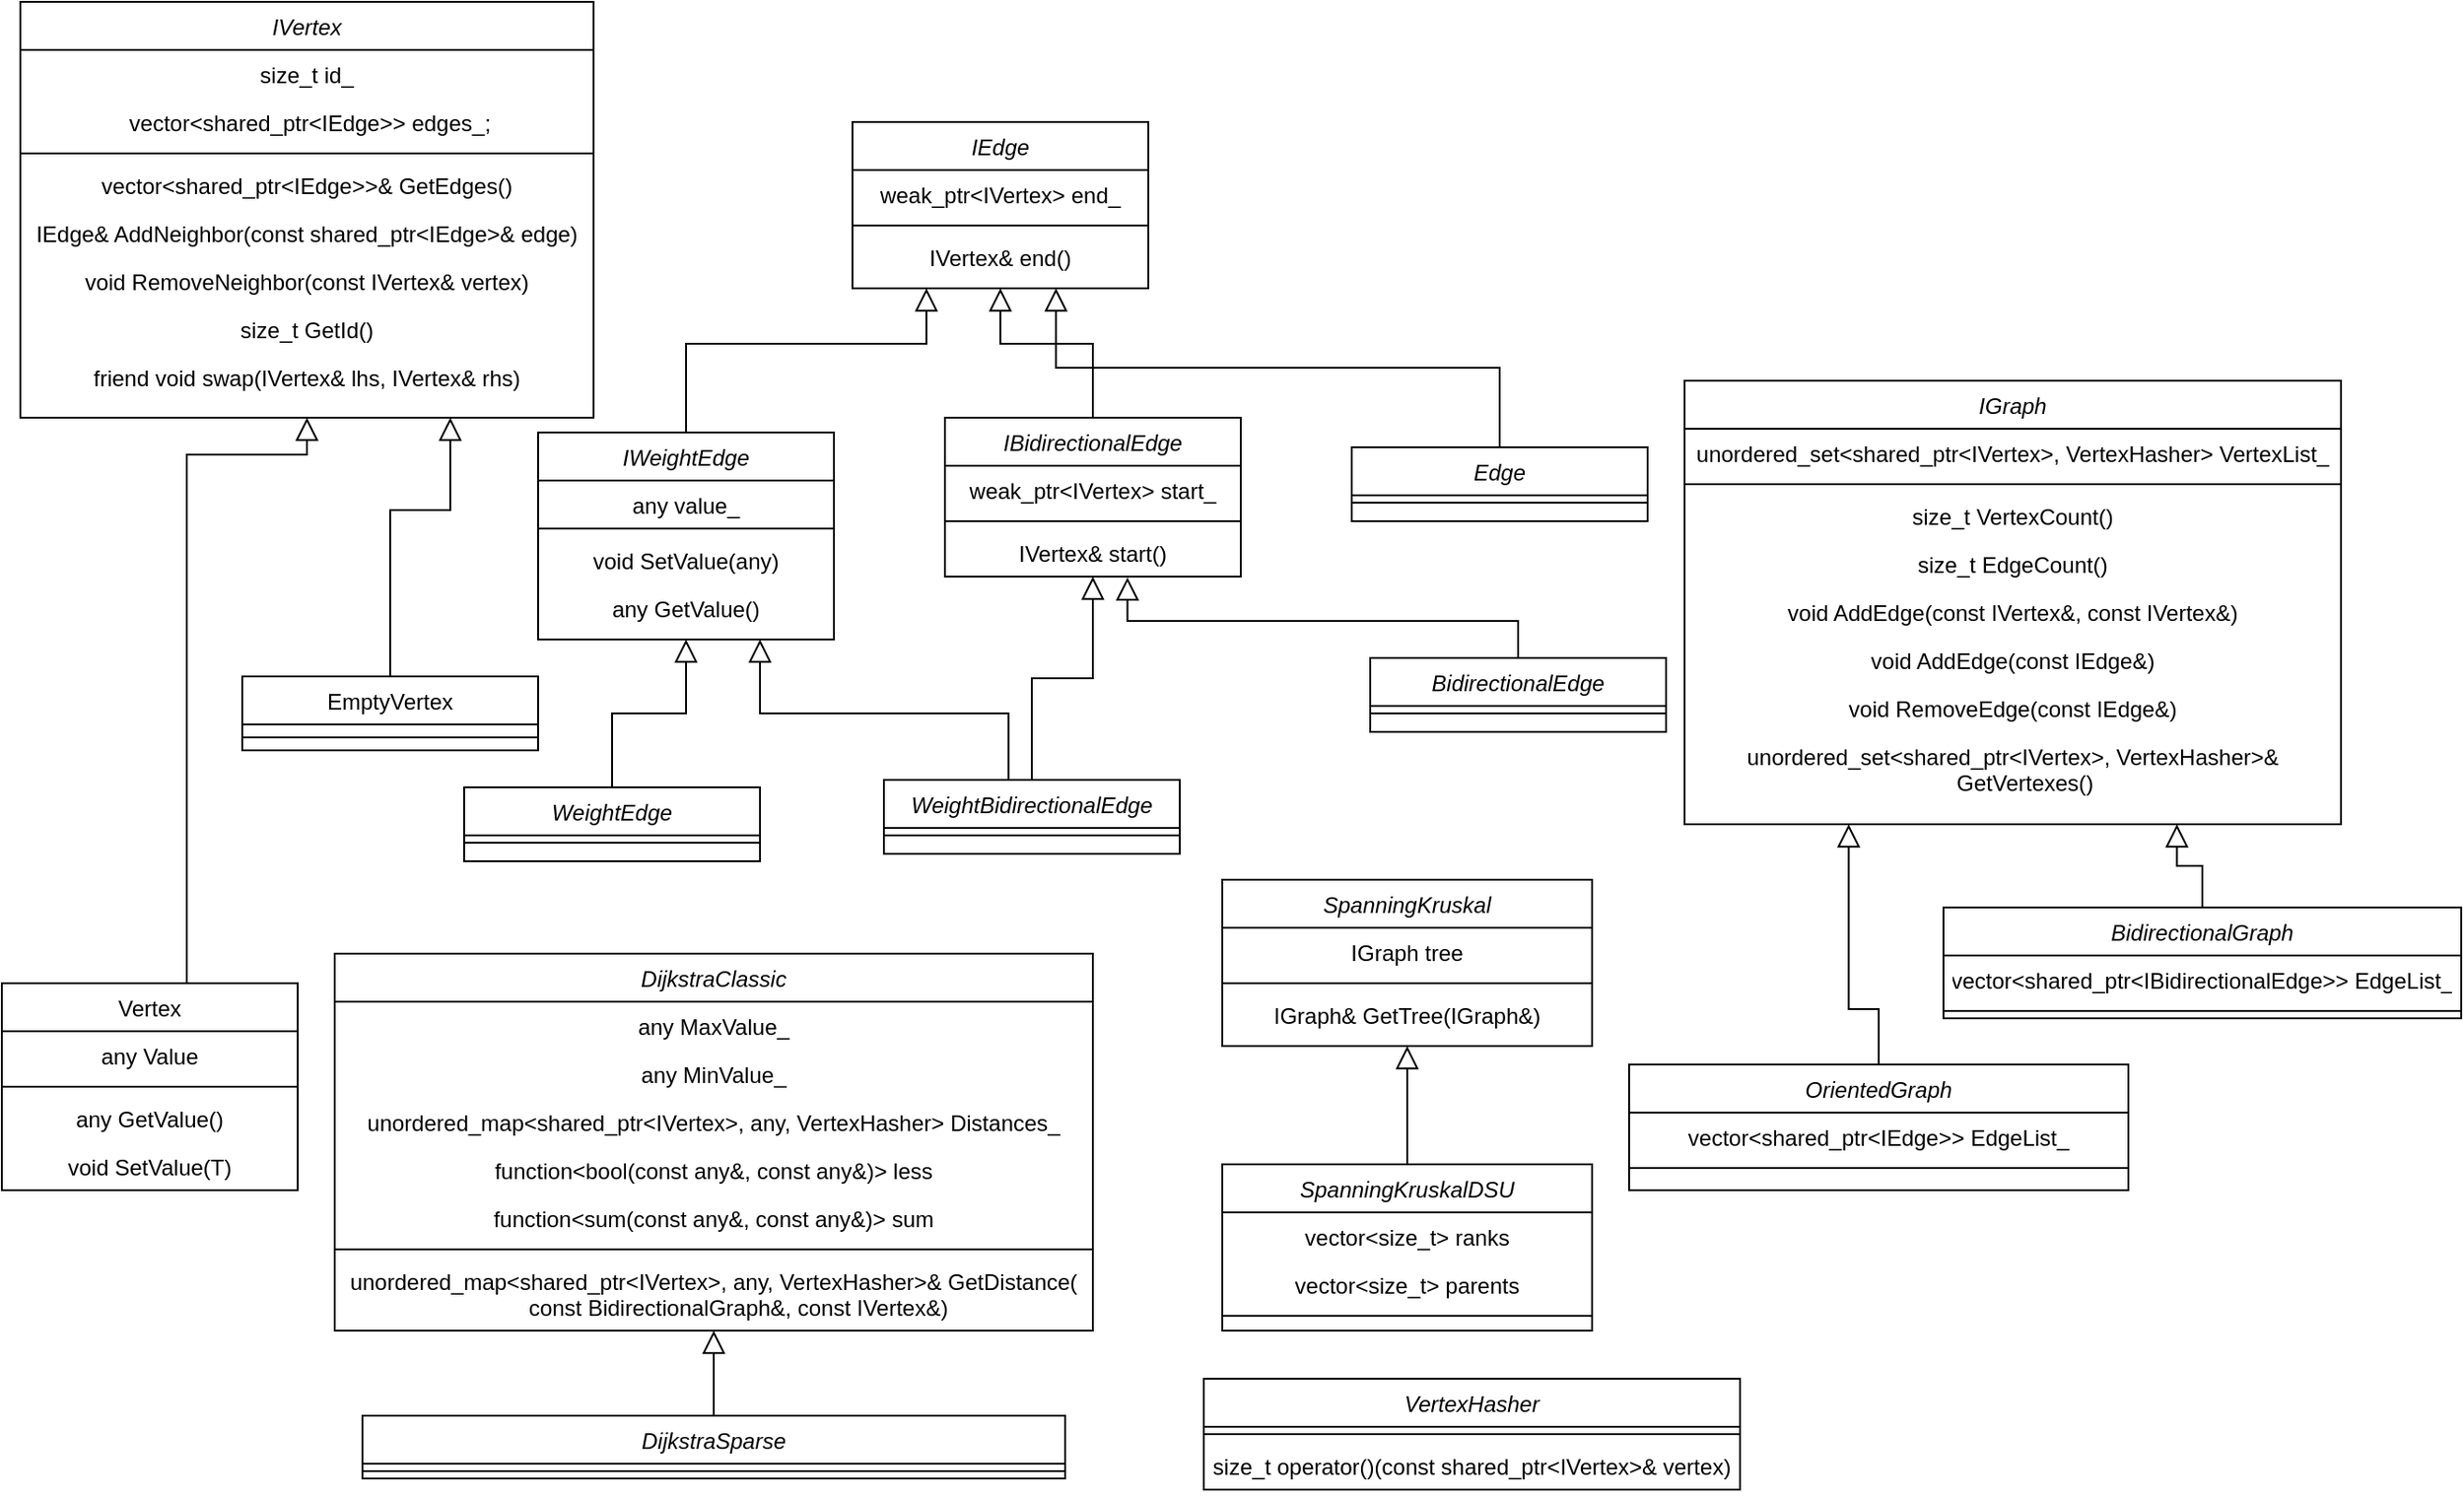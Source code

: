 <mxfile version="21.1.4" type="device" pages="2">
  <diagram id="C5RBs43oDa-KdzZeNtuy" name="ClassDiagram">
    <mxGraphModel dx="1670" dy="962" grid="1" gridSize="10" guides="1" tooltips="1" connect="1" arrows="1" fold="1" page="1" pageScale="1" pageWidth="1654" pageHeight="1169" math="0" shadow="0">
      <root>
        <mxCell id="WIyWlLk6GJQsqaUBKTNV-0" />
        <mxCell id="WIyWlLk6GJQsqaUBKTNV-1" parent="WIyWlLk6GJQsqaUBKTNV-0" />
        <mxCell id="zkfFHV4jXpPFQw0GAbJ--0" value="IVertex" style="swimlane;fontStyle=2;align=center;verticalAlign=top;childLayout=stackLayout;horizontal=1;startSize=26;horizontalStack=0;resizeParent=1;resizeLast=0;collapsible=1;marginBottom=0;rounded=0;shadow=0;strokeWidth=1;" parent="WIyWlLk6GJQsqaUBKTNV-1" vertex="1">
          <mxGeometry x="200" y="15" width="310" height="225" as="geometry">
            <mxRectangle x="230" y="140" width="160" height="26" as="alternateBounds" />
          </mxGeometry>
        </mxCell>
        <mxCell id="RTz35jMpL1Sgpst_wqUK-0" value="size_t id_" style="text;align=center;verticalAlign=top;spacingLeft=4;spacingRight=4;overflow=hidden;rotatable=0;points=[[0,0.5],[1,0.5]];portConstraint=eastwest;" parent="zkfFHV4jXpPFQw0GAbJ--0" vertex="1">
          <mxGeometry y="26" width="310" height="26" as="geometry" />
        </mxCell>
        <mxCell id="RTz35jMpL1Sgpst_wqUK-1" value=" vector&lt;shared_ptr&lt;IEdge&gt;&gt; edges_;" style="text;align=center;verticalAlign=top;spacingLeft=4;spacingRight=4;overflow=hidden;rotatable=0;points=[[0,0.5],[1,0.5]];portConstraint=eastwest;" parent="zkfFHV4jXpPFQw0GAbJ--0" vertex="1">
          <mxGeometry y="52" width="310" height="26" as="geometry" />
        </mxCell>
        <mxCell id="zkfFHV4jXpPFQw0GAbJ--4" value="" style="line;html=1;strokeWidth=1;align=center;verticalAlign=middle;spacingTop=-1;spacingLeft=3;spacingRight=3;rotatable=0;labelPosition=right;points=[];portConstraint=eastwest;" parent="zkfFHV4jXpPFQw0GAbJ--0" vertex="1">
          <mxGeometry y="78" width="310" height="8" as="geometry" />
        </mxCell>
        <mxCell id="RTz35jMpL1Sgpst_wqUK-2" value="vector&lt;shared_ptr&lt;IEdge&gt;&gt;&amp; GetEdges()" style="text;align=center;verticalAlign=top;spacingLeft=4;spacingRight=4;overflow=hidden;rotatable=0;points=[[0,0.5],[1,0.5]];portConstraint=eastwest;" parent="zkfFHV4jXpPFQw0GAbJ--0" vertex="1">
          <mxGeometry y="86" width="310" height="26" as="geometry" />
        </mxCell>
        <mxCell id="RTz35jMpL1Sgpst_wqUK-3" value="IEdge&amp; AddNeighbor(const shared_ptr&lt;IEdge&gt;&amp; edge)" style="text;align=center;verticalAlign=top;spacingLeft=4;spacingRight=4;overflow=hidden;rotatable=0;points=[[0,0.5],[1,0.5]];portConstraint=eastwest;" parent="zkfFHV4jXpPFQw0GAbJ--0" vertex="1">
          <mxGeometry y="112" width="310" height="26" as="geometry" />
        </mxCell>
        <mxCell id="RTz35jMpL1Sgpst_wqUK-4" value="void RemoveNeighbor(const IVertex&amp; vertex)" style="text;align=center;verticalAlign=top;spacingLeft=4;spacingRight=4;overflow=hidden;rotatable=0;points=[[0,0.5],[1,0.5]];portConstraint=eastwest;" parent="zkfFHV4jXpPFQw0GAbJ--0" vertex="1">
          <mxGeometry y="138" width="310" height="26" as="geometry" />
        </mxCell>
        <mxCell id="RTz35jMpL1Sgpst_wqUK-5" value="size_t GetId()" style="text;align=center;verticalAlign=top;spacingLeft=4;spacingRight=4;overflow=hidden;rotatable=0;points=[[0,0.5],[1,0.5]];portConstraint=eastwest;" parent="zkfFHV4jXpPFQw0GAbJ--0" vertex="1">
          <mxGeometry y="164" width="310" height="26" as="geometry" />
        </mxCell>
        <mxCell id="RTz35jMpL1Sgpst_wqUK-6" value="friend void swap(IVertex&amp; lhs, IVertex&amp; rhs)" style="text;align=center;verticalAlign=top;spacingLeft=4;spacingRight=4;overflow=hidden;rotatable=0;points=[[0,0.5],[1,0.5]];portConstraint=eastwest;" parent="zkfFHV4jXpPFQw0GAbJ--0" vertex="1">
          <mxGeometry y="190" width="310" height="26" as="geometry" />
        </mxCell>
        <mxCell id="zkfFHV4jXpPFQw0GAbJ--13" value="Vertex" style="swimlane;fontStyle=0;align=center;verticalAlign=top;childLayout=stackLayout;horizontal=1;startSize=26;horizontalStack=0;resizeParent=1;resizeLast=0;collapsible=1;marginBottom=0;rounded=0;shadow=0;strokeWidth=1;" parent="WIyWlLk6GJQsqaUBKTNV-1" vertex="1">
          <mxGeometry x="190" y="546" width="160" height="112" as="geometry">
            <mxRectangle x="340" y="380" width="170" height="26" as="alternateBounds" />
          </mxGeometry>
        </mxCell>
        <mxCell id="zkfFHV4jXpPFQw0GAbJ--14" value="any Value" style="text;align=center;verticalAlign=top;spacingLeft=4;spacingRight=4;overflow=hidden;rotatable=0;points=[[0,0.5],[1,0.5]];portConstraint=eastwest;" parent="zkfFHV4jXpPFQw0GAbJ--13" vertex="1">
          <mxGeometry y="26" width="160" height="26" as="geometry" />
        </mxCell>
        <mxCell id="zkfFHV4jXpPFQw0GAbJ--15" value="" style="line;html=1;strokeWidth=1;align=center;verticalAlign=middle;spacingTop=-1;spacingLeft=3;spacingRight=3;rotatable=0;labelPosition=right;points=[];portConstraint=eastwest;" parent="zkfFHV4jXpPFQw0GAbJ--13" vertex="1">
          <mxGeometry y="52" width="160" height="8" as="geometry" />
        </mxCell>
        <mxCell id="RTz35jMpL1Sgpst_wqUK-7" value="any GetValue()" style="text;align=center;verticalAlign=top;spacingLeft=4;spacingRight=4;overflow=hidden;rotatable=0;points=[[0,0.5],[1,0.5]];portConstraint=eastwest;" parent="zkfFHV4jXpPFQw0GAbJ--13" vertex="1">
          <mxGeometry y="60" width="160" height="26" as="geometry" />
        </mxCell>
        <mxCell id="y_NacROut6FULt6kZBXN-2" value="void SetValue(T)" style="text;align=center;verticalAlign=top;spacingLeft=4;spacingRight=4;overflow=hidden;rotatable=0;points=[[0,0.5],[1,0.5]];portConstraint=eastwest;" parent="zkfFHV4jXpPFQw0GAbJ--13" vertex="1">
          <mxGeometry y="86" width="160" height="26" as="geometry" />
        </mxCell>
        <mxCell id="zkfFHV4jXpPFQw0GAbJ--16" value="" style="endArrow=block;endSize=10;endFill=0;shadow=0;strokeWidth=1;rounded=0;edgeStyle=elbowEdgeStyle;elbow=vertical;align=center;entryX=0.5;entryY=1;entryDx=0;entryDy=0;" parent="WIyWlLk6GJQsqaUBKTNV-1" source="zkfFHV4jXpPFQw0GAbJ--13" target="zkfFHV4jXpPFQw0GAbJ--0" edge="1">
          <mxGeometry width="160" relative="1" as="geometry">
            <mxPoint x="30" y="293" as="sourcePoint" />
            <mxPoint x="250" y="250" as="targetPoint" />
            <Array as="points">
              <mxPoint x="290" y="260" />
            </Array>
          </mxGeometry>
        </mxCell>
        <mxCell id="y_NacROut6FULt6kZBXN-3" value="IEdge" style="swimlane;fontStyle=2;align=center;verticalAlign=top;childLayout=stackLayout;horizontal=1;startSize=26;horizontalStack=0;resizeParent=1;resizeLast=0;collapsible=1;marginBottom=0;rounded=0;shadow=0;strokeWidth=1;" parent="WIyWlLk6GJQsqaUBKTNV-1" vertex="1">
          <mxGeometry x="650" y="80" width="160" height="90" as="geometry">
            <mxRectangle x="230" y="140" width="160" height="26" as="alternateBounds" />
          </mxGeometry>
        </mxCell>
        <mxCell id="RTz35jMpL1Sgpst_wqUK-20" value="weak_ptr&lt;IVertex&gt; end_" style="text;align=center;verticalAlign=top;spacingLeft=4;spacingRight=4;overflow=hidden;rotatable=0;points=[[0,0.5],[1,0.5]];portConstraint=eastwest;" parent="y_NacROut6FULt6kZBXN-3" vertex="1">
          <mxGeometry y="26" width="160" height="26" as="geometry" />
        </mxCell>
        <mxCell id="y_NacROut6FULt6kZBXN-5" value="" style="line;html=1;strokeWidth=1;align=center;verticalAlign=middle;spacingTop=-1;spacingLeft=3;spacingRight=3;rotatable=0;labelPosition=right;points=[];portConstraint=eastwest;" parent="y_NacROut6FULt6kZBXN-3" vertex="1">
          <mxGeometry y="52" width="160" height="8" as="geometry" />
        </mxCell>
        <mxCell id="y_NacROut6FULt6kZBXN-7" value="IVertex&amp; end()" style="text;align=center;verticalAlign=top;spacingLeft=4;spacingRight=4;overflow=hidden;rotatable=0;points=[[0,0.5],[1,0.5]];portConstraint=eastwest;" parent="y_NacROut6FULt6kZBXN-3" vertex="1">
          <mxGeometry y="60" width="160" height="26" as="geometry" />
        </mxCell>
        <mxCell id="y_NacROut6FULt6kZBXN-9" value="IWeightEdge" style="swimlane;fontStyle=2;align=center;verticalAlign=top;childLayout=stackLayout;horizontal=1;startSize=26;horizontalStack=0;resizeParent=1;resizeLast=0;collapsible=1;marginBottom=0;rounded=0;shadow=0;strokeWidth=1;" parent="WIyWlLk6GJQsqaUBKTNV-1" vertex="1">
          <mxGeometry x="480" y="248" width="160" height="112" as="geometry">
            <mxRectangle x="230" y="140" width="160" height="26" as="alternateBounds" />
          </mxGeometry>
        </mxCell>
        <mxCell id="RTz35jMpL1Sgpst_wqUK-22" value="any value_" style="text;align=center;verticalAlign=top;spacingLeft=4;spacingRight=4;overflow=hidden;rotatable=0;points=[[0,0.5],[1,0.5]];portConstraint=eastwest;" parent="y_NacROut6FULt6kZBXN-9" vertex="1">
          <mxGeometry y="26" width="160" height="22" as="geometry" />
        </mxCell>
        <mxCell id="y_NacROut6FULt6kZBXN-12" value="" style="line;html=1;strokeWidth=1;align=center;verticalAlign=middle;spacingTop=-1;spacingLeft=3;spacingRight=3;rotatable=0;labelPosition=right;points=[];portConstraint=eastwest;" parent="y_NacROut6FULt6kZBXN-9" vertex="1">
          <mxGeometry y="48" width="160" height="8" as="geometry" />
        </mxCell>
        <mxCell id="y_NacROut6FULt6kZBXN-20" value="void SetValue(any)" style="text;align=center;verticalAlign=top;spacingLeft=4;spacingRight=4;overflow=hidden;rotatable=0;points=[[0,0.5],[1,0.5]];portConstraint=eastwest;" parent="y_NacROut6FULt6kZBXN-9" vertex="1">
          <mxGeometry y="56" width="160" height="26" as="geometry" />
        </mxCell>
        <mxCell id="y_NacROut6FULt6kZBXN-19" value="any GetValue()" style="text;align=center;verticalAlign=top;spacingLeft=4;spacingRight=4;overflow=hidden;rotatable=0;points=[[0,0.5],[1,0.5]];portConstraint=eastwest;" parent="y_NacROut6FULt6kZBXN-9" vertex="1">
          <mxGeometry y="82" width="160" height="26" as="geometry" />
        </mxCell>
        <mxCell id="y_NacROut6FULt6kZBXN-17" value="" style="endArrow=block;endSize=10;endFill=0;shadow=0;strokeWidth=1;rounded=0;edgeStyle=elbowEdgeStyle;elbow=vertical;exitX=0.5;exitY=0;exitDx=0;exitDy=0;align=center;entryX=0.25;entryY=1;entryDx=0;entryDy=0;" parent="WIyWlLk6GJQsqaUBKTNV-1" source="y_NacROut6FULt6kZBXN-9" edge="1" target="y_NacROut6FULt6kZBXN-3">
          <mxGeometry width="160" relative="1" as="geometry">
            <mxPoint x="330" y="250" as="sourcePoint" />
            <mxPoint x="540" y="130" as="targetPoint" />
            <Array as="points">
              <mxPoint x="550" y="200" />
            </Array>
          </mxGeometry>
        </mxCell>
        <mxCell id="y_NacROut6FULt6kZBXN-21" value="IBidirectionalEdge" style="swimlane;fontStyle=2;align=center;verticalAlign=top;childLayout=stackLayout;horizontal=1;startSize=26;horizontalStack=0;resizeParent=1;resizeLast=0;collapsible=1;marginBottom=0;rounded=0;shadow=0;strokeWidth=1;" parent="WIyWlLk6GJQsqaUBKTNV-1" vertex="1">
          <mxGeometry x="700" y="240" width="160" height="86" as="geometry">
            <mxRectangle x="230" y="140" width="160" height="26" as="alternateBounds" />
          </mxGeometry>
        </mxCell>
        <mxCell id="RTz35jMpL1Sgpst_wqUK-21" value="weak_ptr&lt;IVertex&gt; start_" style="text;align=center;verticalAlign=top;spacingLeft=4;spacingRight=4;overflow=hidden;rotatable=0;points=[[0,0.5],[1,0.5]];portConstraint=eastwest;" parent="y_NacROut6FULt6kZBXN-21" vertex="1">
          <mxGeometry y="26" width="160" height="26" as="geometry" />
        </mxCell>
        <mxCell id="y_NacROut6FULt6kZBXN-24" value="" style="line;html=1;strokeWidth=1;align=center;verticalAlign=middle;spacingTop=-1;spacingLeft=3;spacingRight=3;rotatable=0;labelPosition=right;points=[];portConstraint=eastwest;" parent="y_NacROut6FULt6kZBXN-21" vertex="1">
          <mxGeometry y="52" width="160" height="8" as="geometry" />
        </mxCell>
        <mxCell id="y_NacROut6FULt6kZBXN-26" value="IVertex&amp; start()" style="text;align=center;verticalAlign=top;spacingLeft=4;spacingRight=4;overflow=hidden;rotatable=0;points=[[0,0.5],[1,0.5]];portConstraint=eastwest;" parent="y_NacROut6FULt6kZBXN-21" vertex="1">
          <mxGeometry y="60" width="160" height="26" as="geometry" />
        </mxCell>
        <mxCell id="y_NacROut6FULt6kZBXN-28" value="" style="endArrow=block;endSize=10;endFill=0;shadow=0;strokeWidth=1;rounded=0;edgeStyle=elbowEdgeStyle;elbow=vertical;exitX=0.5;exitY=0;exitDx=0;exitDy=0;align=center;entryX=0.5;entryY=1;entryDx=0;entryDy=0;" parent="WIyWlLk6GJQsqaUBKTNV-1" source="y_NacROut6FULt6kZBXN-21" edge="1" target="y_NacROut6FULt6kZBXN-3">
          <mxGeometry width="160" relative="1" as="geometry">
            <mxPoint x="570" y="250" as="sourcePoint" />
            <mxPoint x="560" y="130" as="targetPoint" />
            <Array as="points">
              <mxPoint x="760" y="200" />
            </Array>
          </mxGeometry>
        </mxCell>
        <mxCell id="y_NacROut6FULt6kZBXN-29" value="WeightBidirectionalEdge" style="swimlane;fontStyle=2;align=center;verticalAlign=top;childLayout=stackLayout;horizontal=1;startSize=26;horizontalStack=0;resizeParent=1;resizeLast=0;collapsible=1;marginBottom=0;rounded=0;shadow=0;strokeWidth=1;" parent="WIyWlLk6GJQsqaUBKTNV-1" vertex="1">
          <mxGeometry x="667" y="436" width="160" height="40" as="geometry">
            <mxRectangle x="230" y="140" width="160" height="26" as="alternateBounds" />
          </mxGeometry>
        </mxCell>
        <mxCell id="y_NacROut6FULt6kZBXN-32" value="" style="line;html=1;strokeWidth=1;align=center;verticalAlign=middle;spacingTop=-1;spacingLeft=3;spacingRight=3;rotatable=0;labelPosition=right;points=[];portConstraint=eastwest;" parent="y_NacROut6FULt6kZBXN-29" vertex="1">
          <mxGeometry y="26" width="160" height="8" as="geometry" />
        </mxCell>
        <mxCell id="y_NacROut6FULt6kZBXN-36" value="" style="endArrow=block;endSize=10;endFill=0;shadow=0;strokeWidth=1;rounded=0;edgeStyle=elbowEdgeStyle;elbow=vertical;entryX=0.5;entryY=1;entryDx=0;entryDy=0;align=center;exitX=0.5;exitY=0;exitDx=0;exitDy=0;" parent="WIyWlLk6GJQsqaUBKTNV-1" source="y_NacROut6FULt6kZBXN-29" target="y_NacROut6FULt6kZBXN-21" edge="1">
          <mxGeometry width="160" relative="1" as="geometry">
            <mxPoint x="850" y="340" as="sourcePoint" />
            <mxPoint x="710" y="540" as="targetPoint" />
            <Array as="points" />
          </mxGeometry>
        </mxCell>
        <mxCell id="y_NacROut6FULt6kZBXN-41" value="Edge" style="swimlane;fontStyle=2;align=center;verticalAlign=top;childLayout=stackLayout;horizontal=1;startSize=26;horizontalStack=0;resizeParent=1;resizeLast=0;collapsible=1;marginBottom=0;rounded=0;shadow=0;strokeWidth=1;" parent="WIyWlLk6GJQsqaUBKTNV-1" vertex="1">
          <mxGeometry x="920" y="256" width="160" height="40" as="geometry">
            <mxRectangle x="760" y="240" width="160" height="26" as="alternateBounds" />
          </mxGeometry>
        </mxCell>
        <mxCell id="y_NacROut6FULt6kZBXN-44" value="" style="line;html=1;strokeWidth=1;align=center;verticalAlign=middle;spacingTop=-1;spacingLeft=3;spacingRight=3;rotatable=0;labelPosition=right;points=[];portConstraint=eastwest;" parent="y_NacROut6FULt6kZBXN-41" vertex="1">
          <mxGeometry y="26" width="160" height="8" as="geometry" />
        </mxCell>
        <mxCell id="y_NacROut6FULt6kZBXN-46" value="" style="endArrow=block;endSize=10;endFill=0;shadow=0;strokeWidth=1;rounded=0;edgeStyle=elbowEdgeStyle;elbow=vertical;exitX=0.5;exitY=0;exitDx=0;exitDy=0;align=center;entryX=0.688;entryY=1.154;entryDx=0;entryDy=0;entryPerimeter=0;" parent="WIyWlLk6GJQsqaUBKTNV-1" source="y_NacROut6FULt6kZBXN-41" edge="1" target="y_NacROut6FULt6kZBXN-7">
          <mxGeometry width="160" relative="1" as="geometry">
            <mxPoint x="810" y="250" as="sourcePoint" />
            <mxPoint x="754" y="180" as="targetPoint" />
            <Array as="points" />
          </mxGeometry>
        </mxCell>
        <mxCell id="y_NacROut6FULt6kZBXN-47" value="WeightEdge" style="swimlane;fontStyle=2;align=center;verticalAlign=top;childLayout=stackLayout;horizontal=1;startSize=26;horizontalStack=0;resizeParent=1;resizeLast=0;collapsible=1;marginBottom=0;rounded=0;shadow=0;strokeWidth=1;" parent="WIyWlLk6GJQsqaUBKTNV-1" vertex="1">
          <mxGeometry x="440" y="440" width="160" height="40" as="geometry">
            <mxRectangle x="230" y="140" width="160" height="26" as="alternateBounds" />
          </mxGeometry>
        </mxCell>
        <mxCell id="y_NacROut6FULt6kZBXN-51" value="" style="line;html=1;strokeWidth=1;align=center;verticalAlign=middle;spacingTop=-1;spacingLeft=3;spacingRight=3;rotatable=0;labelPosition=right;points=[];portConstraint=eastwest;" parent="y_NacROut6FULt6kZBXN-47" vertex="1">
          <mxGeometry y="26" width="160" height="8" as="geometry" />
        </mxCell>
        <mxCell id="y_NacROut6FULt6kZBXN-55" value="" style="endArrow=block;endSize=10;endFill=0;shadow=0;strokeWidth=1;rounded=0;edgeStyle=elbowEdgeStyle;elbow=vertical;exitX=0.5;exitY=0;exitDx=0;exitDy=0;entryX=0.5;entryY=1;entryDx=0;entryDy=0;align=center;" parent="WIyWlLk6GJQsqaUBKTNV-1" source="y_NacROut6FULt6kZBXN-47" target="y_NacROut6FULt6kZBXN-9" edge="1">
          <mxGeometry width="160" relative="1" as="geometry">
            <mxPoint x="810" y="600" as="sourcePoint" />
            <mxPoint x="560" y="590" as="targetPoint" />
            <Array as="points" />
          </mxGeometry>
        </mxCell>
        <mxCell id="y_NacROut6FULt6kZBXN-56" value="BidirectionalEdge" style="swimlane;fontStyle=2;align=center;verticalAlign=top;childLayout=stackLayout;horizontal=1;startSize=26;horizontalStack=0;resizeParent=1;resizeLast=0;collapsible=1;marginBottom=0;rounded=0;shadow=0;strokeWidth=1;" parent="WIyWlLk6GJQsqaUBKTNV-1" vertex="1">
          <mxGeometry x="930" y="370" width="160" height="40" as="geometry">
            <mxRectangle x="230" y="140" width="160" height="26" as="alternateBounds" />
          </mxGeometry>
        </mxCell>
        <mxCell id="y_NacROut6FULt6kZBXN-59" value="" style="line;html=1;strokeWidth=1;align=center;verticalAlign=middle;spacingTop=-1;spacingLeft=3;spacingRight=3;rotatable=0;labelPosition=right;points=[];portConstraint=eastwest;" parent="y_NacROut6FULt6kZBXN-56" vertex="1">
          <mxGeometry y="26" width="160" height="8" as="geometry" />
        </mxCell>
        <mxCell id="y_NacROut6FULt6kZBXN-62" value="" style="endArrow=block;endSize=10;endFill=0;shadow=0;strokeWidth=1;rounded=0;edgeStyle=elbowEdgeStyle;elbow=vertical;exitX=0.5;exitY=0;exitDx=0;exitDy=0;entryX=0.617;entryY=1.017;entryDx=0;entryDy=0;entryPerimeter=0;align=center;" parent="WIyWlLk6GJQsqaUBKTNV-1" source="y_NacROut6FULt6kZBXN-56" target="y_NacROut6FULt6kZBXN-26" edge="1">
          <mxGeometry width="160" relative="1" as="geometry">
            <mxPoint x="810" y="600" as="sourcePoint" />
            <mxPoint x="820" y="460" as="targetPoint" />
            <Array as="points">
              <mxPoint x="930" y="350" />
            </Array>
          </mxGeometry>
        </mxCell>
        <mxCell id="y_NacROut6FULt6kZBXN-81" value="IGraph" style="swimlane;fontStyle=2;align=center;verticalAlign=top;childLayout=stackLayout;horizontal=1;startSize=26;horizontalStack=0;resizeParent=1;resizeLast=0;collapsible=1;marginBottom=0;rounded=0;shadow=0;strokeWidth=1;" parent="WIyWlLk6GJQsqaUBKTNV-1" vertex="1">
          <mxGeometry x="1100" y="220" width="355" height="240" as="geometry">
            <mxRectangle x="230" y="140" width="160" height="26" as="alternateBounds" />
          </mxGeometry>
        </mxCell>
        <mxCell id="RTz35jMpL1Sgpst_wqUK-24" value="unordered_set&lt;shared_ptr&lt;IVertex&gt;, VertexHasher&gt; VertexList_" style="text;align=center;verticalAlign=top;spacingLeft=4;spacingRight=4;overflow=hidden;rotatable=0;points=[[0,0.5],[1,0.5]];portConstraint=eastwest;" parent="y_NacROut6FULt6kZBXN-81" vertex="1">
          <mxGeometry y="26" width="355" height="26" as="geometry" />
        </mxCell>
        <mxCell id="y_NacROut6FULt6kZBXN-83" value="" style="line;html=1;strokeWidth=1;align=center;verticalAlign=middle;spacingTop=-1;spacingLeft=3;spacingRight=3;rotatable=0;labelPosition=right;points=[];portConstraint=eastwest;" parent="y_NacROut6FULt6kZBXN-81" vertex="1">
          <mxGeometry y="52" width="355" height="8" as="geometry" />
        </mxCell>
        <mxCell id="y_NacROut6FULt6kZBXN-84" value="size_t VertexCount()" style="text;align=center;verticalAlign=top;spacingLeft=4;spacingRight=4;overflow=hidden;rotatable=0;points=[[0,0.5],[1,0.5]];portConstraint=eastwest;" parent="y_NacROut6FULt6kZBXN-81" vertex="1">
          <mxGeometry y="60" width="355" height="26" as="geometry" />
        </mxCell>
        <mxCell id="zSvoL9kqI2ZiCNAZ61pA-5" value="size_t EdgeCount()" style="text;align=center;verticalAlign=top;spacingLeft=4;spacingRight=4;overflow=hidden;rotatable=0;points=[[0,0.5],[1,0.5]];portConstraint=eastwest;" parent="y_NacROut6FULt6kZBXN-81" vertex="1">
          <mxGeometry y="86" width="355" height="26" as="geometry" />
        </mxCell>
        <mxCell id="y_NacROut6FULt6kZBXN-85" value="void AddEdge(const IVertex&amp;, const IVertex&amp;)" style="text;align=center;verticalAlign=top;spacingLeft=4;spacingRight=4;overflow=hidden;rotatable=0;points=[[0,0.5],[1,0.5]];portConstraint=eastwest;" parent="y_NacROut6FULt6kZBXN-81" vertex="1">
          <mxGeometry y="112" width="355" height="26" as="geometry" />
        </mxCell>
        <mxCell id="y_NacROut6FULt6kZBXN-86" value="void AddEdge(const IEdge&amp;)" style="text;align=center;verticalAlign=top;spacingLeft=4;spacingRight=4;overflow=hidden;rotatable=0;points=[[0,0.5],[1,0.5]];portConstraint=eastwest;" parent="y_NacROut6FULt6kZBXN-81" vertex="1">
          <mxGeometry y="138" width="355" height="26" as="geometry" />
        </mxCell>
        <mxCell id="y_NacROut6FULt6kZBXN-87" value="void RemoveEdge(const IEdge&amp;)" style="text;align=center;verticalAlign=top;spacingLeft=4;spacingRight=4;overflow=hidden;rotatable=0;points=[[0,0.5],[1,0.5]];portConstraint=eastwest;" parent="y_NacROut6FULt6kZBXN-81" vertex="1">
          <mxGeometry y="164" width="355" height="26" as="geometry" />
        </mxCell>
        <mxCell id="RTz35jMpL1Sgpst_wqUK-25" value="unordered_set&lt;shared_ptr&lt;IVertex&gt;, VertexHasher&gt;&amp;&#xa;    GetVertexes()" style="text;align=center;verticalAlign=top;spacingLeft=4;spacingRight=4;overflow=hidden;rotatable=0;points=[[0,0.5],[1,0.5]];portConstraint=eastwest;" parent="y_NacROut6FULt6kZBXN-81" vertex="1">
          <mxGeometry y="190" width="355" height="40" as="geometry" />
        </mxCell>
        <mxCell id="l4pTJNft4cLnouz2GSbL-0" value="EmptyVertex" style="swimlane;fontStyle=0;align=center;verticalAlign=top;childLayout=stackLayout;horizontal=1;startSize=26;horizontalStack=0;resizeParent=1;resizeLast=0;collapsible=1;marginBottom=0;rounded=0;shadow=0;strokeWidth=1;" parent="WIyWlLk6GJQsqaUBKTNV-1" vertex="1">
          <mxGeometry x="320" y="380" width="160" height="40" as="geometry">
            <mxRectangle x="340" y="380" width="170" height="26" as="alternateBounds" />
          </mxGeometry>
        </mxCell>
        <mxCell id="l4pTJNft4cLnouz2GSbL-2" value="" style="line;html=1;strokeWidth=1;align=center;verticalAlign=middle;spacingTop=-1;spacingLeft=3;spacingRight=3;rotatable=0;labelPosition=right;points=[];portConstraint=eastwest;" parent="l4pTJNft4cLnouz2GSbL-0" vertex="1">
          <mxGeometry y="26" width="160" height="14" as="geometry" />
        </mxCell>
        <mxCell id="l4pTJNft4cLnouz2GSbL-6" value="" style="endArrow=block;endSize=10;endFill=0;shadow=0;strokeWidth=1;rounded=0;edgeStyle=elbowEdgeStyle;elbow=vertical;exitX=0.5;exitY=0;exitDx=0;exitDy=0;align=center;entryX=0.75;entryY=1;entryDx=0;entryDy=0;" parent="WIyWlLk6GJQsqaUBKTNV-1" source="l4pTJNft4cLnouz2GSbL-0" target="zkfFHV4jXpPFQw0GAbJ--0" edge="1">
          <mxGeometry width="160" relative="1" as="geometry">
            <mxPoint x="130" y="250" as="sourcePoint" />
            <mxPoint x="190" y="280" as="targetPoint" />
            <Array as="points">
              <mxPoint x="250" y="290" />
            </Array>
          </mxGeometry>
        </mxCell>
        <mxCell id="l4pTJNft4cLnouz2GSbL-7" value="OrientedGraph" style="swimlane;fontStyle=2;align=center;verticalAlign=top;childLayout=stackLayout;horizontal=1;startSize=26;horizontalStack=0;resizeParent=1;resizeLast=0;collapsible=1;marginBottom=0;rounded=0;shadow=0;strokeWidth=1;" parent="WIyWlLk6GJQsqaUBKTNV-1" vertex="1">
          <mxGeometry x="1070" y="590" width="270" height="68" as="geometry">
            <mxRectangle x="230" y="140" width="160" height="26" as="alternateBounds" />
          </mxGeometry>
        </mxCell>
        <mxCell id="l4pTJNft4cLnouz2GSbL-14" value="vector&lt;shared_ptr&lt;IEdge&gt;&gt; EdgeList_" style="text;align=center;verticalAlign=top;spacingLeft=4;spacingRight=4;overflow=hidden;rotatable=0;points=[[0,0.5],[1,0.5]];portConstraint=eastwest;" parent="l4pTJNft4cLnouz2GSbL-7" vertex="1">
          <mxGeometry y="26" width="270" height="26" as="geometry" />
        </mxCell>
        <mxCell id="l4pTJNft4cLnouz2GSbL-8" value="" style="line;html=1;strokeWidth=1;align=center;verticalAlign=middle;spacingTop=-1;spacingLeft=3;spacingRight=3;rotatable=0;labelPosition=right;points=[];portConstraint=eastwest;" parent="l4pTJNft4cLnouz2GSbL-7" vertex="1">
          <mxGeometry y="52" width="270" height="8" as="geometry" />
        </mxCell>
        <mxCell id="l4pTJNft4cLnouz2GSbL-13" value="" style="endArrow=block;endSize=10;endFill=0;shadow=0;strokeWidth=1;rounded=0;edgeStyle=elbowEdgeStyle;elbow=vertical;exitX=0.5;exitY=0;exitDx=0;exitDy=0;align=center;entryX=0.25;entryY=1;entryDx=0;entryDy=0;" parent="WIyWlLk6GJQsqaUBKTNV-1" source="l4pTJNft4cLnouz2GSbL-7" edge="1" target="y_NacROut6FULt6kZBXN-81">
          <mxGeometry width="160" relative="1" as="geometry">
            <mxPoint x="995" y="450" as="sourcePoint" />
            <mxPoint x="1280" y="260" as="targetPoint" />
            <Array as="points">
              <mxPoint x="1230" y="560" />
            </Array>
          </mxGeometry>
        </mxCell>
        <mxCell id="l4pTJNft4cLnouz2GSbL-15" value="VertexHasher" style="swimlane;fontStyle=2;align=center;verticalAlign=top;childLayout=stackLayout;horizontal=1;startSize=26;horizontalStack=0;resizeParent=1;resizeLast=0;collapsible=1;marginBottom=0;rounded=0;shadow=0;strokeWidth=1;" parent="WIyWlLk6GJQsqaUBKTNV-1" vertex="1">
          <mxGeometry x="840" y="760" width="290" height="60" as="geometry">
            <mxRectangle x="230" y="140" width="160" height="26" as="alternateBounds" />
          </mxGeometry>
        </mxCell>
        <mxCell id="l4pTJNft4cLnouz2GSbL-17" value="" style="line;html=1;strokeWidth=1;align=center;verticalAlign=middle;spacingTop=-1;spacingLeft=3;spacingRight=3;rotatable=0;labelPosition=right;points=[];portConstraint=eastwest;" parent="l4pTJNft4cLnouz2GSbL-15" vertex="1">
          <mxGeometry y="26" width="290" height="8" as="geometry" />
        </mxCell>
        <mxCell id="l4pTJNft4cLnouz2GSbL-18" value="size_t operator()(const shared_ptr&lt;IVertex&gt;&amp; vertex)" style="text;align=center;verticalAlign=top;spacingLeft=4;spacingRight=4;overflow=hidden;rotatable=0;points=[[0,0.5],[1,0.5]];portConstraint=eastwest;" parent="l4pTJNft4cLnouz2GSbL-15" vertex="1">
          <mxGeometry y="34" width="290" height="26" as="geometry" />
        </mxCell>
        <mxCell id="zSvoL9kqI2ZiCNAZ61pA-0" value="BidirectionalGraph" style="swimlane;fontStyle=2;align=center;verticalAlign=top;childLayout=stackLayout;horizontal=1;startSize=26;horizontalStack=0;resizeParent=1;resizeLast=0;collapsible=1;marginBottom=0;rounded=0;shadow=0;strokeWidth=1;" parent="WIyWlLk6GJQsqaUBKTNV-1" vertex="1">
          <mxGeometry x="1240" y="505" width="280" height="60" as="geometry">
            <mxRectangle x="230" y="140" width="160" height="26" as="alternateBounds" />
          </mxGeometry>
        </mxCell>
        <mxCell id="zSvoL9kqI2ZiCNAZ61pA-1" value="vector&lt;shared_ptr&lt;IBidirectionalEdge&gt;&gt; EdgeList_" style="text;align=center;verticalAlign=top;spacingLeft=4;spacingRight=4;overflow=hidden;rotatable=0;points=[[0,0.5],[1,0.5]];portConstraint=eastwest;" parent="zSvoL9kqI2ZiCNAZ61pA-0" vertex="1">
          <mxGeometry y="26" width="280" height="26" as="geometry" />
        </mxCell>
        <mxCell id="zSvoL9kqI2ZiCNAZ61pA-2" value="" style="line;html=1;strokeWidth=1;align=center;verticalAlign=middle;spacingTop=-1;spacingLeft=3;spacingRight=3;rotatable=0;labelPosition=right;points=[];portConstraint=eastwest;" parent="zSvoL9kqI2ZiCNAZ61pA-0" vertex="1">
          <mxGeometry y="52" width="280" height="8" as="geometry" />
        </mxCell>
        <mxCell id="zSvoL9kqI2ZiCNAZ61pA-4" value="" style="endArrow=block;endSize=10;endFill=0;shadow=0;strokeWidth=1;rounded=0;edgeStyle=elbowEdgeStyle;elbow=vertical;exitX=0.5;exitY=0;exitDx=0;exitDy=0;align=center;entryX=0.75;entryY=1;entryDx=0;entryDy=0;" parent="WIyWlLk6GJQsqaUBKTNV-1" source="zSvoL9kqI2ZiCNAZ61pA-0" target="y_NacROut6FULt6kZBXN-81" edge="1">
          <mxGeometry width="160" relative="1" as="geometry">
            <mxPoint x="1285" y="230" as="sourcePoint" />
            <mxPoint x="1340" y="260" as="targetPoint" />
            <Array as="points" />
          </mxGeometry>
        </mxCell>
        <mxCell id="CKWlNAc46PFvkFJrsksR-8" value="DijkstraClassic" style="swimlane;fontStyle=2;align=center;verticalAlign=top;childLayout=stackLayout;horizontal=1;startSize=26;horizontalStack=0;resizeParent=1;resizeLast=0;collapsible=1;marginBottom=0;rounded=0;shadow=0;strokeWidth=1;" parent="WIyWlLk6GJQsqaUBKTNV-1" vertex="1">
          <mxGeometry x="370" y="530" width="410" height="204" as="geometry">
            <mxRectangle x="230" y="140" width="160" height="26" as="alternateBounds" />
          </mxGeometry>
        </mxCell>
        <mxCell id="CKWlNAc46PFvkFJrsksR-9" value="any MaxValue_" style="text;align=center;verticalAlign=top;spacingLeft=4;spacingRight=4;overflow=hidden;rotatable=0;points=[[0,0.5],[1,0.5]];portConstraint=eastwest;" parent="CKWlNAc46PFvkFJrsksR-8" vertex="1">
          <mxGeometry y="26" width="410" height="26" as="geometry" />
        </mxCell>
        <mxCell id="RTz35jMpL1Sgpst_wqUK-8" value="any MinValue_" style="text;align=center;verticalAlign=top;spacingLeft=4;spacingRight=4;overflow=hidden;rotatable=0;points=[[0,0.5],[1,0.5]];portConstraint=eastwest;" parent="CKWlNAc46PFvkFJrsksR-8" vertex="1">
          <mxGeometry y="52" width="410" height="26" as="geometry" />
        </mxCell>
        <mxCell id="RTz35jMpL1Sgpst_wqUK-9" value="unordered_map&lt;shared_ptr&lt;IVertex&gt;, any, VertexHasher&gt; Distances_" style="text;align=center;verticalAlign=top;spacingLeft=4;spacingRight=4;overflow=hidden;rotatable=0;points=[[0,0.5],[1,0.5]];portConstraint=eastwest;" parent="CKWlNAc46PFvkFJrsksR-8" vertex="1">
          <mxGeometry y="78" width="410" height="26" as="geometry" />
        </mxCell>
        <mxCell id="RTz35jMpL1Sgpst_wqUK-10" value="function&lt;bool(const any&amp;, const any&amp;)&gt; less" style="text;align=center;verticalAlign=top;spacingLeft=4;spacingRight=4;overflow=hidden;rotatable=0;points=[[0,0.5],[1,0.5]];portConstraint=eastwest;" parent="CKWlNAc46PFvkFJrsksR-8" vertex="1">
          <mxGeometry y="104" width="410" height="26" as="geometry" />
        </mxCell>
        <mxCell id="RTz35jMpL1Sgpst_wqUK-11" value="function&lt;sum(const any&amp;, const any&amp;)&gt; sum" style="text;align=center;verticalAlign=top;spacingLeft=4;spacingRight=4;overflow=hidden;rotatable=0;points=[[0,0.5],[1,0.5]];portConstraint=eastwest;" parent="CKWlNAc46PFvkFJrsksR-8" vertex="1">
          <mxGeometry y="130" width="410" height="26" as="geometry" />
        </mxCell>
        <mxCell id="CKWlNAc46PFvkFJrsksR-10" value="" style="line;html=1;strokeWidth=1;align=center;verticalAlign=middle;spacingTop=-1;spacingLeft=3;spacingRight=3;rotatable=0;labelPosition=right;points=[];portConstraint=eastwest;" parent="CKWlNAc46PFvkFJrsksR-8" vertex="1">
          <mxGeometry y="156" width="410" height="8" as="geometry" />
        </mxCell>
        <mxCell id="CKWlNAc46PFvkFJrsksR-11" value="unordered_map&lt;shared_ptr&lt;IVertex&gt;, any, VertexHasher&gt;&amp; GetDistance(&#xa;        const BidirectionalGraph&amp;, const IVertex&amp;)" style="text;align=center;verticalAlign=top;spacingLeft=4;spacingRight=4;overflow=hidden;rotatable=0;points=[[0,0.5],[1,0.5]];portConstraint=eastwest;" parent="CKWlNAc46PFvkFJrsksR-8" vertex="1">
          <mxGeometry y="164" width="410" height="40" as="geometry" />
        </mxCell>
        <mxCell id="CKWlNAc46PFvkFJrsksR-22" value="DijkstraSparse" style="swimlane;fontStyle=2;align=center;verticalAlign=top;childLayout=stackLayout;horizontal=1;startSize=26;horizontalStack=0;resizeParent=1;resizeLast=0;collapsible=1;marginBottom=0;rounded=0;shadow=0;strokeWidth=1;" parent="WIyWlLk6GJQsqaUBKTNV-1" vertex="1">
          <mxGeometry x="385" y="780" width="380" height="34" as="geometry">
            <mxRectangle x="230" y="140" width="160" height="26" as="alternateBounds" />
          </mxGeometry>
        </mxCell>
        <mxCell id="CKWlNAc46PFvkFJrsksR-24" value="" style="line;html=1;strokeWidth=1;align=center;verticalAlign=middle;spacingTop=-1;spacingLeft=3;spacingRight=3;rotatable=0;labelPosition=right;points=[];portConstraint=eastwest;" parent="CKWlNAc46PFvkFJrsksR-22" vertex="1">
          <mxGeometry y="26" width="380" height="8" as="geometry" />
        </mxCell>
        <mxCell id="CKWlNAc46PFvkFJrsksR-27" value="" style="endArrow=block;endSize=10;endFill=0;shadow=0;strokeWidth=1;rounded=0;edgeStyle=elbowEdgeStyle;elbow=vertical;exitX=0.5;exitY=0;exitDx=0;exitDy=0;align=center;entryX=0.5;entryY=1;entryDx=0;entryDy=0;" parent="WIyWlLk6GJQsqaUBKTNV-1" source="CKWlNAc46PFvkFJrsksR-22" target="CKWlNAc46PFvkFJrsksR-8" edge="1">
          <mxGeometry width="160" relative="1" as="geometry">
            <mxPoint x="790" y="711" as="sourcePoint" />
            <mxPoint x="270" y="1031" as="targetPoint" />
            <Array as="points" />
          </mxGeometry>
        </mxCell>
        <mxCell id="CKWlNAc46PFvkFJrsksR-28" value="SpanningKruskal" style="swimlane;fontStyle=2;align=center;verticalAlign=top;childLayout=stackLayout;horizontal=1;startSize=26;horizontalStack=0;resizeParent=1;resizeLast=0;collapsible=1;marginBottom=0;rounded=0;shadow=0;strokeWidth=1;" parent="WIyWlLk6GJQsqaUBKTNV-1" vertex="1">
          <mxGeometry x="850" y="490" width="200" height="90" as="geometry">
            <mxRectangle x="230" y="140" width="160" height="26" as="alternateBounds" />
          </mxGeometry>
        </mxCell>
        <mxCell id="CKWlNAc46PFvkFJrsksR-29" value="IGraph tree" style="text;align=center;verticalAlign=top;spacingLeft=4;spacingRight=4;overflow=hidden;rotatable=0;points=[[0,0.5],[1,0.5]];portConstraint=eastwest;" parent="CKWlNAc46PFvkFJrsksR-28" vertex="1">
          <mxGeometry y="26" width="200" height="26" as="geometry" />
        </mxCell>
        <mxCell id="CKWlNAc46PFvkFJrsksR-30" value="" style="line;html=1;strokeWidth=1;align=center;verticalAlign=middle;spacingTop=-1;spacingLeft=3;spacingRight=3;rotatable=0;labelPosition=right;points=[];portConstraint=eastwest;" parent="CKWlNAc46PFvkFJrsksR-28" vertex="1">
          <mxGeometry y="52" width="200" height="8" as="geometry" />
        </mxCell>
        <mxCell id="CKWlNAc46PFvkFJrsksR-31" value="IGraph&amp; GetTree(IGraph&amp;)" style="text;align=center;verticalAlign=top;spacingLeft=4;spacingRight=4;overflow=hidden;rotatable=0;points=[[0,0.5],[1,0.5]];portConstraint=eastwest;" parent="CKWlNAc46PFvkFJrsksR-28" vertex="1">
          <mxGeometry y="60" width="200" height="26" as="geometry" />
        </mxCell>
        <mxCell id="CKWlNAc46PFvkFJrsksR-32" value="SpanningKruskalDSU" style="swimlane;fontStyle=2;align=center;verticalAlign=top;childLayout=stackLayout;horizontal=1;startSize=26;horizontalStack=0;resizeParent=1;resizeLast=0;collapsible=1;marginBottom=0;rounded=0;shadow=0;strokeWidth=1;" parent="WIyWlLk6GJQsqaUBKTNV-1" vertex="1">
          <mxGeometry x="850" y="644" width="200" height="90" as="geometry">
            <mxRectangle x="230" y="140" width="160" height="26" as="alternateBounds" />
          </mxGeometry>
        </mxCell>
        <mxCell id="CKWlNAc46PFvkFJrsksR-33" value="vector&lt;size_t&gt; ranks" style="text;align=center;verticalAlign=top;spacingLeft=4;spacingRight=4;overflow=hidden;rotatable=0;points=[[0,0.5],[1,0.5]];portConstraint=eastwest;" parent="CKWlNAc46PFvkFJrsksR-32" vertex="1">
          <mxGeometry y="26" width="200" height="26" as="geometry" />
        </mxCell>
        <mxCell id="CKWlNAc46PFvkFJrsksR-37" value="vector&lt;size_t&gt; parents" style="text;align=center;verticalAlign=top;spacingLeft=4;spacingRight=4;overflow=hidden;rotatable=0;points=[[0,0.5],[1,0.5]];portConstraint=eastwest;" parent="CKWlNAc46PFvkFJrsksR-32" vertex="1">
          <mxGeometry y="52" width="200" height="26" as="geometry" />
        </mxCell>
        <mxCell id="CKWlNAc46PFvkFJrsksR-34" value="" style="line;html=1;strokeWidth=1;align=center;verticalAlign=middle;spacingTop=-1;spacingLeft=3;spacingRight=3;rotatable=0;labelPosition=right;points=[];portConstraint=eastwest;" parent="CKWlNAc46PFvkFJrsksR-32" vertex="1">
          <mxGeometry y="78" width="200" height="8" as="geometry" />
        </mxCell>
        <mxCell id="CKWlNAc46PFvkFJrsksR-36" value="" style="endArrow=block;endSize=10;endFill=0;shadow=0;strokeWidth=1;rounded=0;edgeStyle=elbowEdgeStyle;elbow=vertical;exitX=0.5;exitY=0;exitDx=0;exitDy=0;entryX=0.5;entryY=1;entryDx=0;entryDy=0;align=center;" parent="WIyWlLk6GJQsqaUBKTNV-1" source="CKWlNAc46PFvkFJrsksR-32" target="CKWlNAc46PFvkFJrsksR-28" edge="1">
          <mxGeometry width="160" relative="1" as="geometry">
            <mxPoint x="740.0" y="500" as="sourcePoint" />
            <mxPoint x="740.0" y="445" as="targetPoint" />
            <Array as="points" />
          </mxGeometry>
        </mxCell>
        <mxCell id="t4FHlT4l9qhNhijTOQyq-0" value="" style="endArrow=block;endSize=10;endFill=0;shadow=0;strokeWidth=1;rounded=0;edgeStyle=elbowEdgeStyle;elbow=vertical;exitX=0.421;exitY=-0.01;exitDx=0;exitDy=0;align=center;exitPerimeter=0;entryX=0.75;entryY=1;entryDx=0;entryDy=0;" parent="WIyWlLk6GJQsqaUBKTNV-1" source="y_NacROut6FULt6kZBXN-29" target="y_NacROut6FULt6kZBXN-9" edge="1">
          <mxGeometry width="160" relative="1" as="geometry">
            <mxPoint x="790" y="525" as="sourcePoint" />
            <mxPoint x="570" y="390" as="targetPoint" />
            <Array as="points">
              <mxPoint x="630" y="400" />
            </Array>
          </mxGeometry>
        </mxCell>
      </root>
    </mxGraphModel>
  </diagram>
  <diagram id="hJGfyuY0uG8NihbMk6pf" name="UseCase">
    <mxGraphModel dx="2074" dy="1204" grid="1" gridSize="10" guides="1" tooltips="1" connect="1" arrows="1" fold="1" page="1" pageScale="1" pageWidth="1654" pageHeight="1169" math="0" shadow="0">
      <root>
        <mxCell id="0" />
        <mxCell id="1" parent="0" />
        <mxCell id="jJw-uhwqgEKn03MKXg83-3" style="edgeStyle=orthogonalEdgeStyle;rounded=0;orthogonalLoop=1;jettySize=auto;html=1;exitX=0.5;exitY=1;exitDx=0;exitDy=0;entryX=0.5;entryY=0;entryDx=0;entryDy=0;endArrow=none;endFill=0;" parent="1" source="jJw-uhwqgEKn03MKXg83-1" target="jJw-uhwqgEKn03MKXg83-2" edge="1">
          <mxGeometry relative="1" as="geometry" />
        </mxCell>
        <mxCell id="jJw-uhwqgEKn03MKXg83-1" value="Начало разработки программы" style="rounded=1;whiteSpace=wrap;html=1;spacing=2;arcSize=50;" parent="1" vertex="1">
          <mxGeometry x="680" y="120" width="120" height="60" as="geometry" />
        </mxCell>
        <mxCell id="jJw-uhwqgEKn03MKXg83-2" value="Подключение header файлов с объявлением" style="rounded=0;whiteSpace=wrap;html=1;spacing=4;" parent="1" vertex="1">
          <mxGeometry x="680" y="240" width="120" height="60" as="geometry" />
        </mxCell>
        <mxCell id="jJw-uhwqgEKn03MKXg83-4" value="Разработка программы" style="rounded=0;whiteSpace=wrap;html=1;spacing=4;" parent="1" vertex="1">
          <mxGeometry x="680" y="370" width="120" height="60" as="geometry" />
        </mxCell>
        <mxCell id="jJw-uhwqgEKn03MKXg83-5" style="edgeStyle=orthogonalEdgeStyle;rounded=0;orthogonalLoop=1;jettySize=auto;html=1;exitX=0.5;exitY=1;exitDx=0;exitDy=0;entryX=0.5;entryY=0;entryDx=0;entryDy=0;endArrow=none;endFill=0;" parent="1" source="jJw-uhwqgEKn03MKXg83-2" target="jJw-uhwqgEKn03MKXg83-4" edge="1">
          <mxGeometry relative="1" as="geometry">
            <mxPoint x="750" y="190" as="sourcePoint" />
            <mxPoint x="750" y="250" as="targetPoint" />
          </mxGeometry>
        </mxCell>
        <mxCell id="jJw-uhwqgEKn03MKXg83-6" value="Сборка программы и линковка библиотеки" style="rounded=0;whiteSpace=wrap;html=1;spacing=4;" parent="1" vertex="1">
          <mxGeometry x="680" y="500" width="120" height="60" as="geometry" />
        </mxCell>
        <mxCell id="jJw-uhwqgEKn03MKXg83-7" style="edgeStyle=orthogonalEdgeStyle;rounded=0;orthogonalLoop=1;jettySize=auto;html=1;entryX=0.5;entryY=0;entryDx=0;entryDy=0;endArrow=none;endFill=0;exitX=0.5;exitY=1;exitDx=0;exitDy=0;" parent="1" source="jJw-uhwqgEKn03MKXg83-4" target="jJw-uhwqgEKn03MKXg83-6" edge="1">
          <mxGeometry relative="1" as="geometry">
            <mxPoint x="740" y="440" as="sourcePoint" />
            <mxPoint x="760" y="260" as="targetPoint" />
          </mxGeometry>
        </mxCell>
        <mxCell id="jJw-uhwqgEKn03MKXg83-9" value="Готовая программа с использованием библиотеки" style="rounded=1;whiteSpace=wrap;html=1;spacing=14;arcSize=50;" parent="1" vertex="1">
          <mxGeometry x="680" y="620" width="120" height="60" as="geometry" />
        </mxCell>
        <mxCell id="jJw-uhwqgEKn03MKXg83-10" style="edgeStyle=orthogonalEdgeStyle;rounded=0;orthogonalLoop=1;jettySize=auto;html=1;entryX=0.5;entryY=0;entryDx=0;entryDy=0;endArrow=none;endFill=0;exitX=0.5;exitY=1;exitDx=0;exitDy=0;" parent="1" source="jJw-uhwqgEKn03MKXg83-6" target="jJw-uhwqgEKn03MKXg83-9" edge="1">
          <mxGeometry relative="1" as="geometry">
            <mxPoint x="750" y="440" as="sourcePoint" />
            <mxPoint x="750" y="510" as="targetPoint" />
          </mxGeometry>
        </mxCell>
      </root>
    </mxGraphModel>
  </diagram>
</mxfile>
